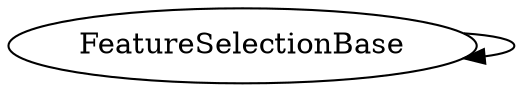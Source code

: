 /* Created by mdot for Matlab */
digraph m2html {
  FeatureSelectionBase -> FeatureSelectionBase;

  FeatureSelectionBase [URL="FeatureSelectionBase.html"];
}